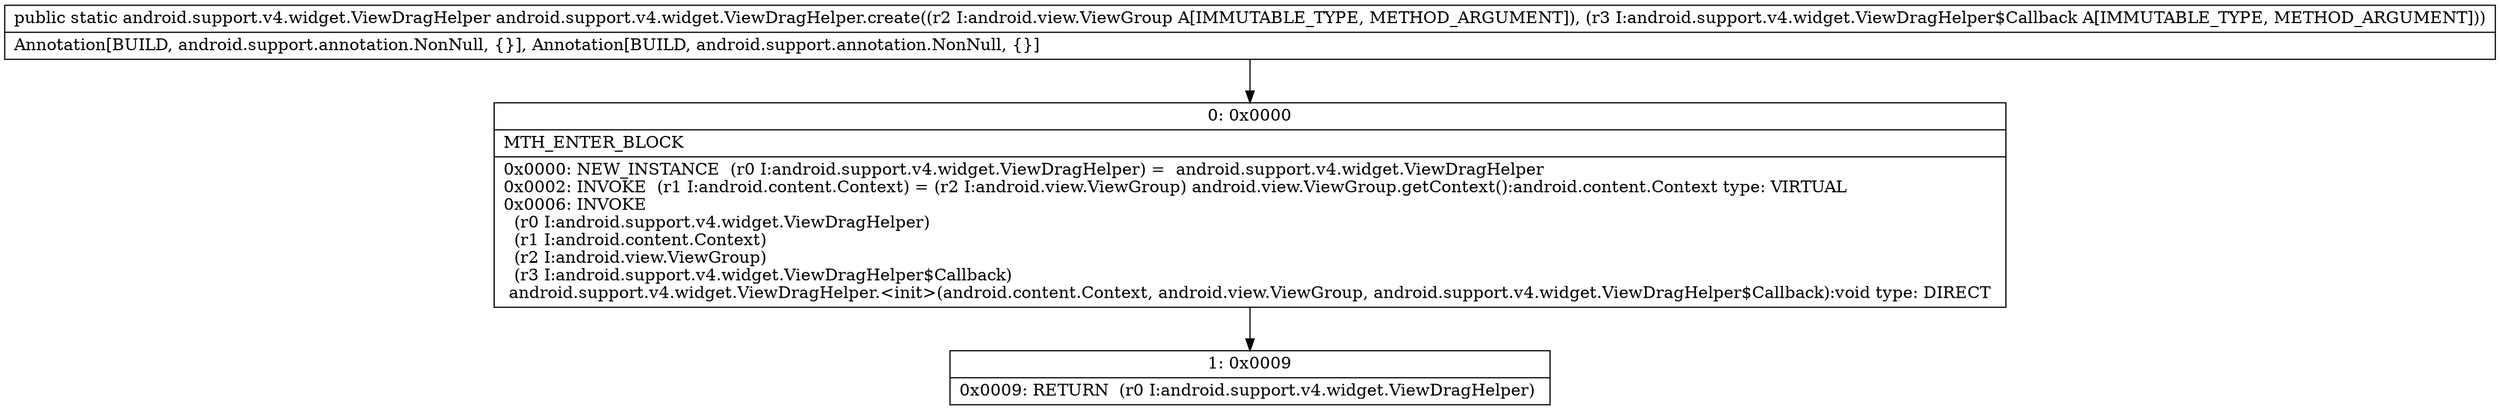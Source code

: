 digraph "CFG forandroid.support.v4.widget.ViewDragHelper.create(Landroid\/view\/ViewGroup;Landroid\/support\/v4\/widget\/ViewDragHelper$Callback;)Landroid\/support\/v4\/widget\/ViewDragHelper;" {
Node_0 [shape=record,label="{0\:\ 0x0000|MTH_ENTER_BLOCK\l|0x0000: NEW_INSTANCE  (r0 I:android.support.v4.widget.ViewDragHelper) =  android.support.v4.widget.ViewDragHelper \l0x0002: INVOKE  (r1 I:android.content.Context) = (r2 I:android.view.ViewGroup) android.view.ViewGroup.getContext():android.content.Context type: VIRTUAL \l0x0006: INVOKE  \l  (r0 I:android.support.v4.widget.ViewDragHelper)\l  (r1 I:android.content.Context)\l  (r2 I:android.view.ViewGroup)\l  (r3 I:android.support.v4.widget.ViewDragHelper$Callback)\l android.support.v4.widget.ViewDragHelper.\<init\>(android.content.Context, android.view.ViewGroup, android.support.v4.widget.ViewDragHelper$Callback):void type: DIRECT \l}"];
Node_1 [shape=record,label="{1\:\ 0x0009|0x0009: RETURN  (r0 I:android.support.v4.widget.ViewDragHelper) \l}"];
MethodNode[shape=record,label="{public static android.support.v4.widget.ViewDragHelper android.support.v4.widget.ViewDragHelper.create((r2 I:android.view.ViewGroup A[IMMUTABLE_TYPE, METHOD_ARGUMENT]), (r3 I:android.support.v4.widget.ViewDragHelper$Callback A[IMMUTABLE_TYPE, METHOD_ARGUMENT]))  | Annotation[BUILD, android.support.annotation.NonNull, \{\}], Annotation[BUILD, android.support.annotation.NonNull, \{\}]\l}"];
MethodNode -> Node_0;
Node_0 -> Node_1;
}

